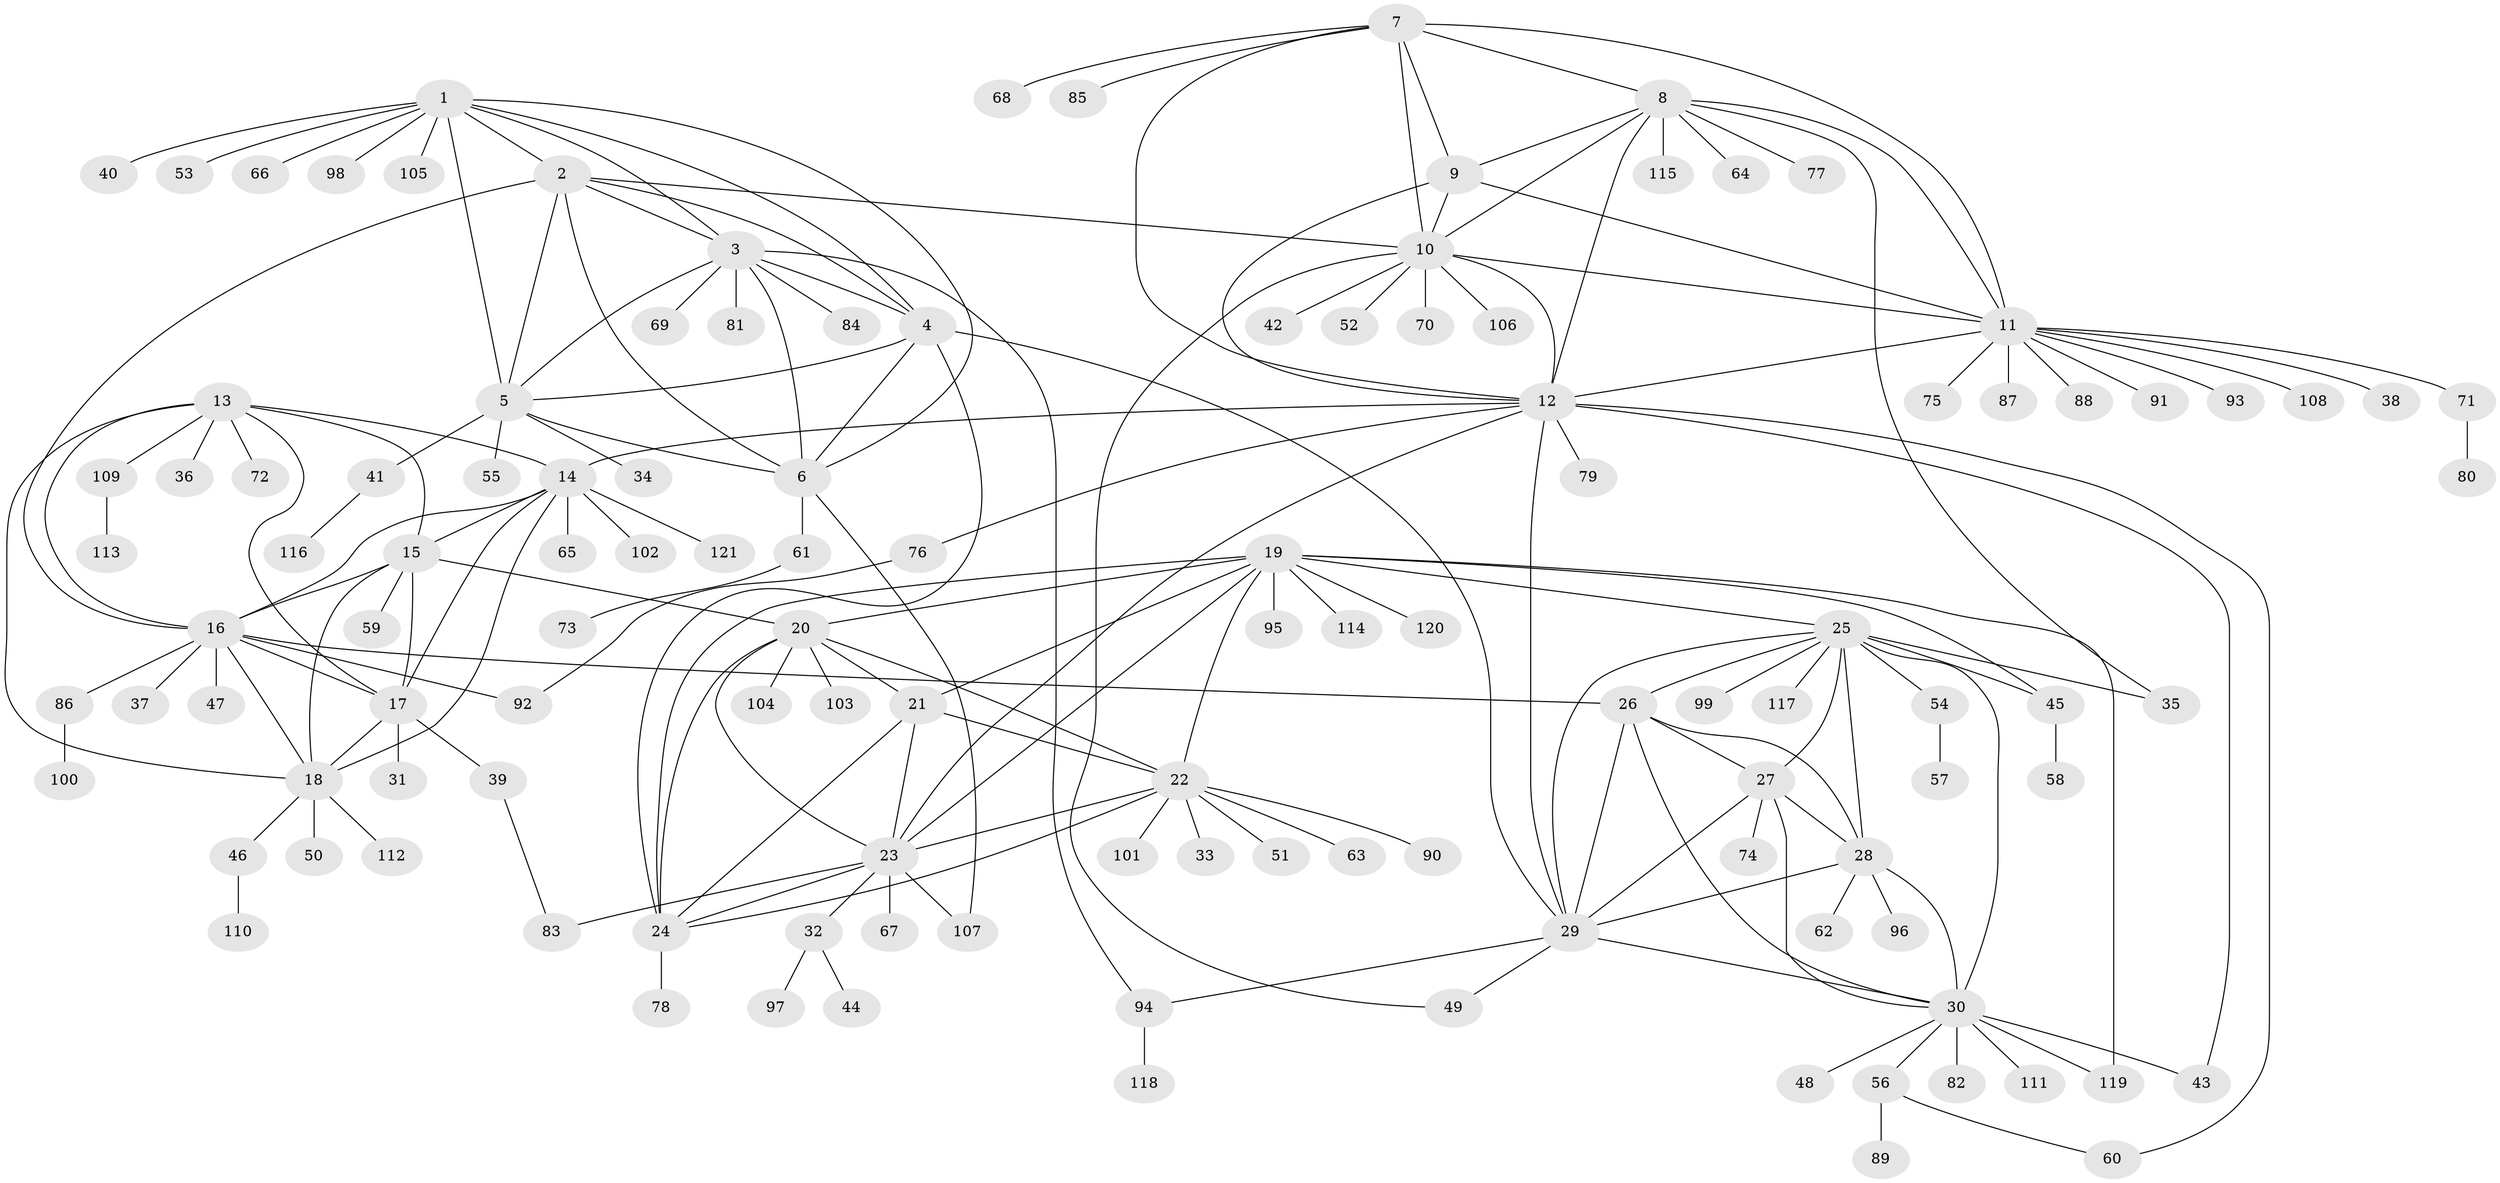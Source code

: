 // coarse degree distribution, {8: 0.06818181818181818, 6: 0.056818181818181816, 7: 0.045454545454545456, 5: 0.022727272727272728, 10: 0.045454545454545456, 12: 0.022727272727272728, 9: 0.022727272727272728, 4: 0.011363636363636364, 1: 0.5795454545454546, 2: 0.11363636363636363, 3: 0.011363636363636364}
// Generated by graph-tools (version 1.1) at 2025/24/03/03/25 07:24:12]
// undirected, 121 vertices, 186 edges
graph export_dot {
graph [start="1"]
  node [color=gray90,style=filled];
  1;
  2;
  3;
  4;
  5;
  6;
  7;
  8;
  9;
  10;
  11;
  12;
  13;
  14;
  15;
  16;
  17;
  18;
  19;
  20;
  21;
  22;
  23;
  24;
  25;
  26;
  27;
  28;
  29;
  30;
  31;
  32;
  33;
  34;
  35;
  36;
  37;
  38;
  39;
  40;
  41;
  42;
  43;
  44;
  45;
  46;
  47;
  48;
  49;
  50;
  51;
  52;
  53;
  54;
  55;
  56;
  57;
  58;
  59;
  60;
  61;
  62;
  63;
  64;
  65;
  66;
  67;
  68;
  69;
  70;
  71;
  72;
  73;
  74;
  75;
  76;
  77;
  78;
  79;
  80;
  81;
  82;
  83;
  84;
  85;
  86;
  87;
  88;
  89;
  90;
  91;
  92;
  93;
  94;
  95;
  96;
  97;
  98;
  99;
  100;
  101;
  102;
  103;
  104;
  105;
  106;
  107;
  108;
  109;
  110;
  111;
  112;
  113;
  114;
  115;
  116;
  117;
  118;
  119;
  120;
  121;
  1 -- 2;
  1 -- 3;
  1 -- 4;
  1 -- 5;
  1 -- 6;
  1 -- 40;
  1 -- 53;
  1 -- 66;
  1 -- 98;
  1 -- 105;
  2 -- 3;
  2 -- 4;
  2 -- 5;
  2 -- 6;
  2 -- 10;
  2 -- 16;
  3 -- 4;
  3 -- 5;
  3 -- 6;
  3 -- 69;
  3 -- 81;
  3 -- 84;
  3 -- 94;
  4 -- 5;
  4 -- 6;
  4 -- 24;
  4 -- 29;
  5 -- 6;
  5 -- 34;
  5 -- 41;
  5 -- 55;
  6 -- 61;
  6 -- 107;
  7 -- 8;
  7 -- 9;
  7 -- 10;
  7 -- 11;
  7 -- 12;
  7 -- 68;
  7 -- 85;
  8 -- 9;
  8 -- 10;
  8 -- 11;
  8 -- 12;
  8 -- 35;
  8 -- 64;
  8 -- 77;
  8 -- 115;
  9 -- 10;
  9 -- 11;
  9 -- 12;
  10 -- 11;
  10 -- 12;
  10 -- 42;
  10 -- 49;
  10 -- 52;
  10 -- 70;
  10 -- 106;
  11 -- 12;
  11 -- 38;
  11 -- 71;
  11 -- 75;
  11 -- 87;
  11 -- 88;
  11 -- 91;
  11 -- 93;
  11 -- 108;
  12 -- 14;
  12 -- 23;
  12 -- 29;
  12 -- 43;
  12 -- 60;
  12 -- 76;
  12 -- 79;
  13 -- 14;
  13 -- 15;
  13 -- 16;
  13 -- 17;
  13 -- 18;
  13 -- 36;
  13 -- 72;
  13 -- 109;
  14 -- 15;
  14 -- 16;
  14 -- 17;
  14 -- 18;
  14 -- 65;
  14 -- 102;
  14 -- 121;
  15 -- 16;
  15 -- 17;
  15 -- 18;
  15 -- 20;
  15 -- 59;
  16 -- 17;
  16 -- 18;
  16 -- 26;
  16 -- 37;
  16 -- 47;
  16 -- 86;
  16 -- 92;
  17 -- 18;
  17 -- 31;
  17 -- 39;
  18 -- 46;
  18 -- 50;
  18 -- 112;
  19 -- 20;
  19 -- 21;
  19 -- 22;
  19 -- 23;
  19 -- 24;
  19 -- 25;
  19 -- 45;
  19 -- 95;
  19 -- 114;
  19 -- 119;
  19 -- 120;
  20 -- 21;
  20 -- 22;
  20 -- 23;
  20 -- 24;
  20 -- 103;
  20 -- 104;
  21 -- 22;
  21 -- 23;
  21 -- 24;
  22 -- 23;
  22 -- 24;
  22 -- 33;
  22 -- 51;
  22 -- 63;
  22 -- 90;
  22 -- 101;
  23 -- 24;
  23 -- 32;
  23 -- 67;
  23 -- 83;
  23 -- 107;
  24 -- 78;
  25 -- 26;
  25 -- 27;
  25 -- 28;
  25 -- 29;
  25 -- 30;
  25 -- 35;
  25 -- 45;
  25 -- 54;
  25 -- 99;
  25 -- 117;
  26 -- 27;
  26 -- 28;
  26 -- 29;
  26 -- 30;
  27 -- 28;
  27 -- 29;
  27 -- 30;
  27 -- 74;
  28 -- 29;
  28 -- 30;
  28 -- 62;
  28 -- 96;
  29 -- 30;
  29 -- 49;
  29 -- 94;
  30 -- 43;
  30 -- 48;
  30 -- 56;
  30 -- 82;
  30 -- 111;
  30 -- 119;
  32 -- 44;
  32 -- 97;
  39 -- 83;
  41 -- 116;
  45 -- 58;
  46 -- 110;
  54 -- 57;
  56 -- 60;
  56 -- 89;
  61 -- 73;
  71 -- 80;
  76 -- 92;
  86 -- 100;
  94 -- 118;
  109 -- 113;
}
